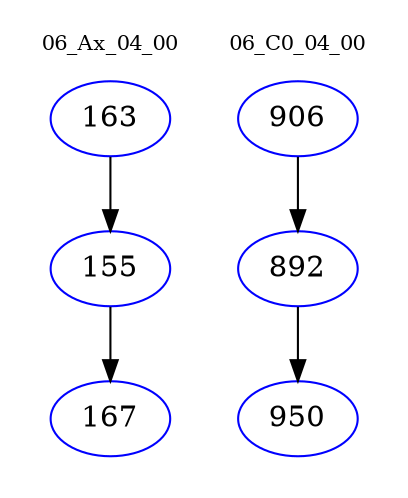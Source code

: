 digraph{
subgraph cluster_0 {
color = white
label = "06_Ax_04_00";
fontsize=10;
T0_163 [label="163", color="blue"]
T0_163 -> T0_155 [color="black"]
T0_155 [label="155", color="blue"]
T0_155 -> T0_167 [color="black"]
T0_167 [label="167", color="blue"]
}
subgraph cluster_1 {
color = white
label = "06_C0_04_00";
fontsize=10;
T1_906 [label="906", color="blue"]
T1_906 -> T1_892 [color="black"]
T1_892 [label="892", color="blue"]
T1_892 -> T1_950 [color="black"]
T1_950 [label="950", color="blue"]
}
}
